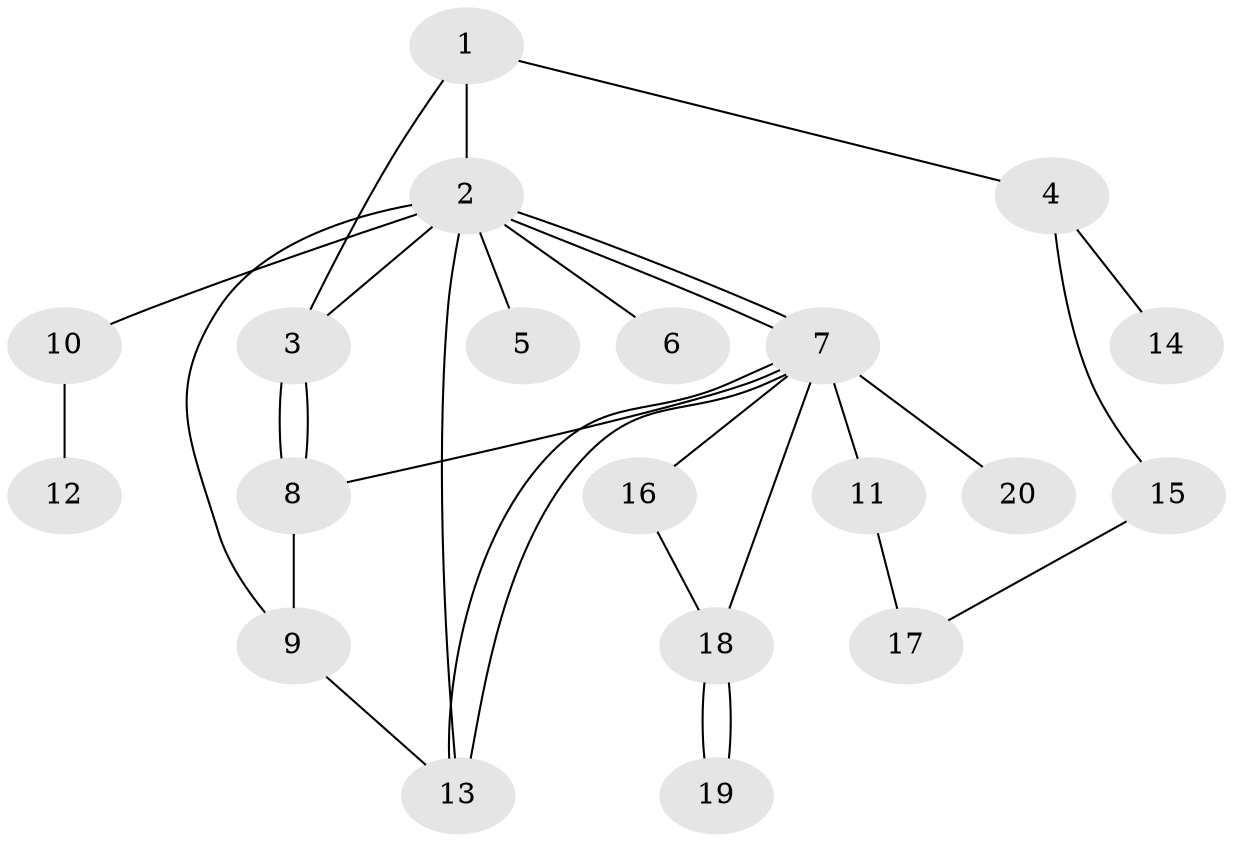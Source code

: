 // Generated by graph-tools (version 1.1) at 2025/46/02/15/25 05:46:28]
// undirected, 20 vertices, 30 edges
graph export_dot {
graph [start="1"]
  node [color=gray90,style=filled];
  1;
  2;
  3;
  4;
  5;
  6;
  7;
  8;
  9;
  10;
  11;
  12;
  13;
  14;
  15;
  16;
  17;
  18;
  19;
  20;
  1 -- 2;
  1 -- 3;
  1 -- 4;
  2 -- 3;
  2 -- 5;
  2 -- 6;
  2 -- 7;
  2 -- 7;
  2 -- 9;
  2 -- 10;
  2 -- 13;
  3 -- 8;
  3 -- 8;
  4 -- 14;
  4 -- 15;
  7 -- 8;
  7 -- 11;
  7 -- 13;
  7 -- 13;
  7 -- 16;
  7 -- 18;
  7 -- 20;
  8 -- 9;
  9 -- 13;
  10 -- 12;
  11 -- 17;
  15 -- 17;
  16 -- 18;
  18 -- 19;
  18 -- 19;
}
